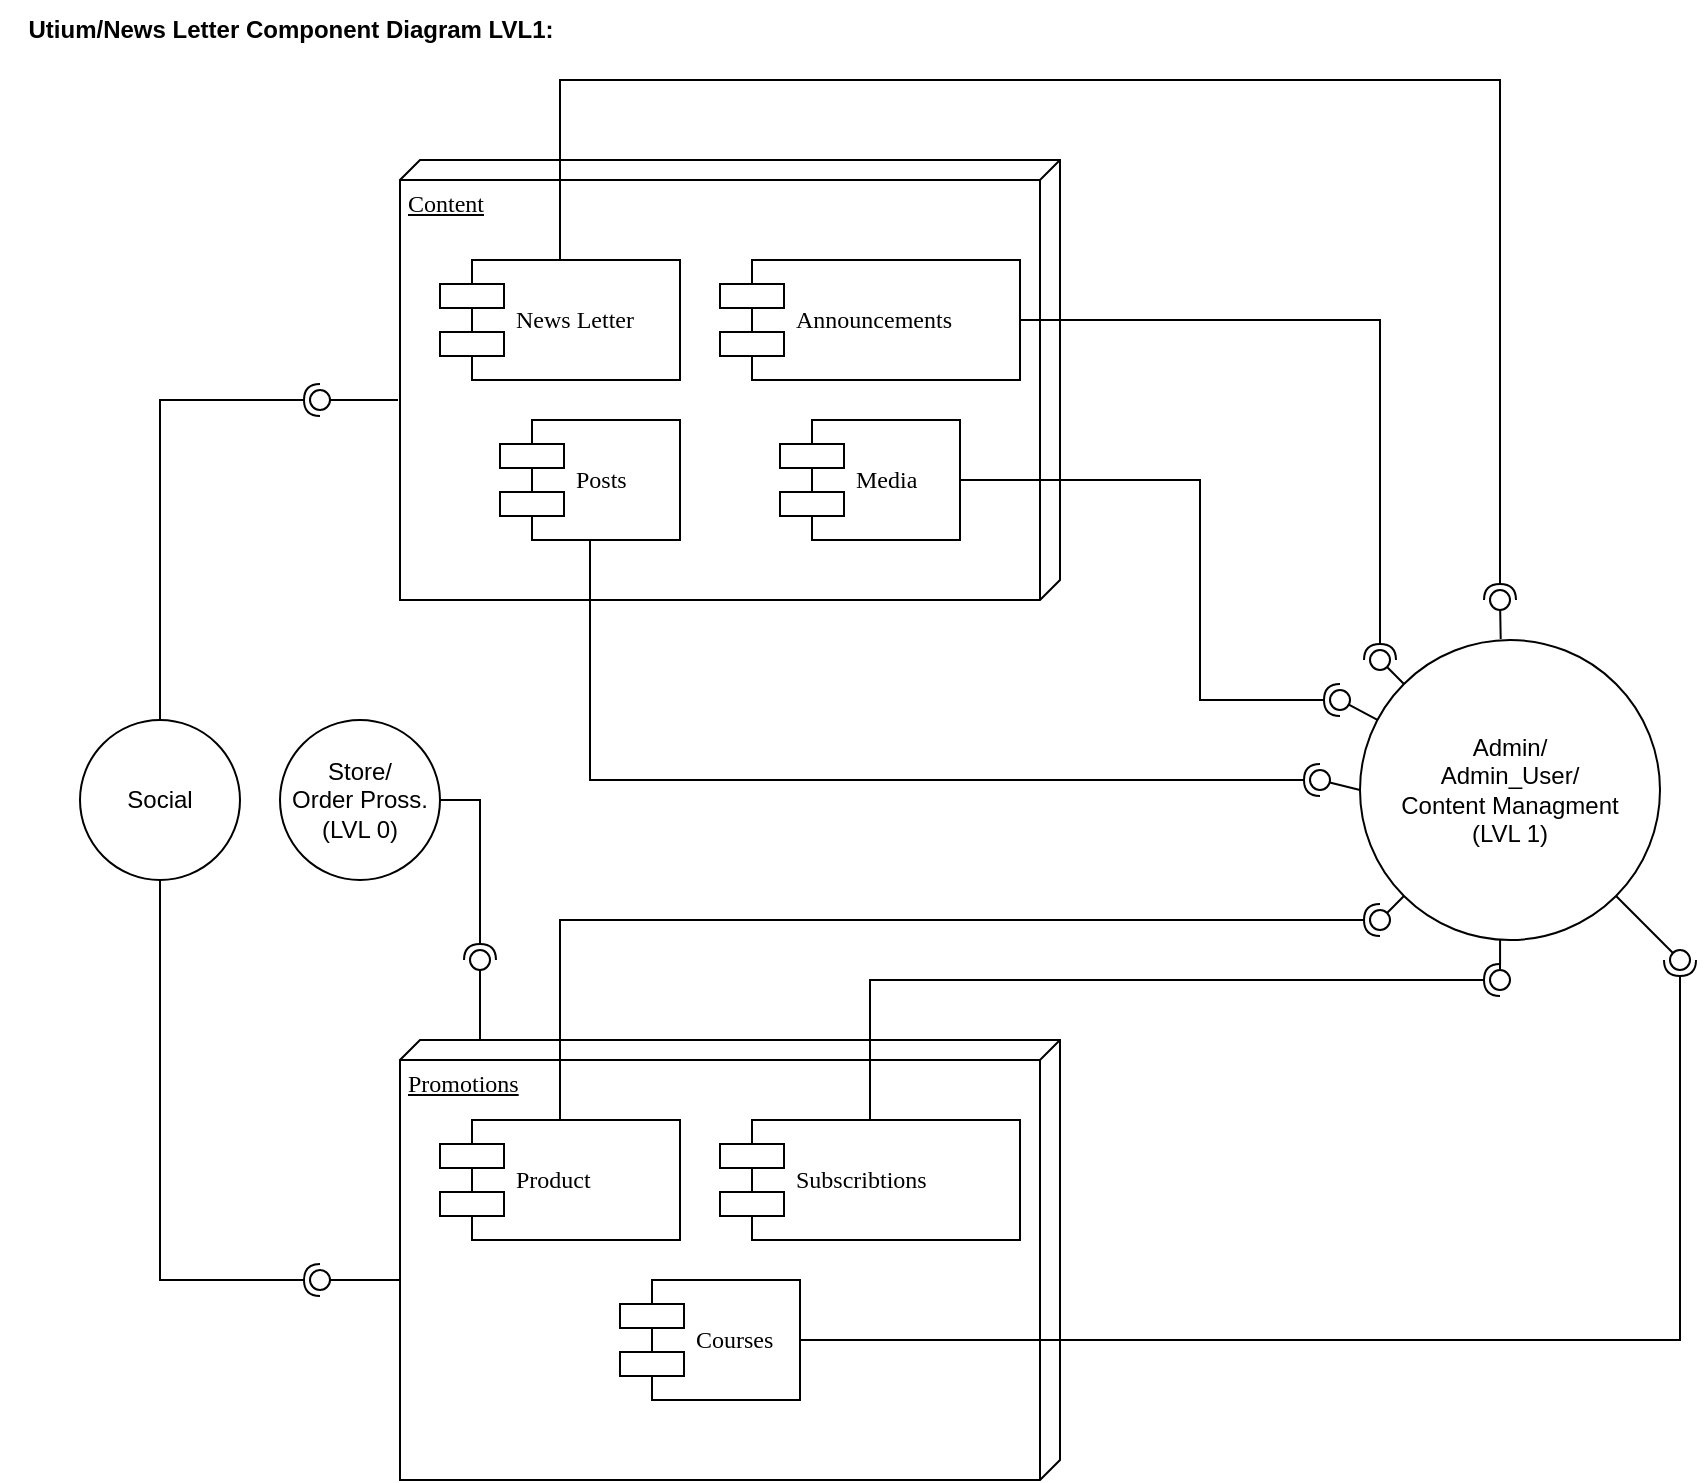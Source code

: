 <mxfile version="26.1.1">
  <diagram name="Page-1" id="5f0bae14-7c28-e335-631c-24af17079c00">
    <mxGraphModel dx="1354" dy="664" grid="1" gridSize="10" guides="1" tooltips="1" connect="1" arrows="1" fold="1" page="1" pageScale="1" pageWidth="1100" pageHeight="850" background="none" math="0" shadow="0">
      <root>
        <mxCell id="0" />
        <mxCell id="1" parent="0" />
        <mxCell id="39150e848f15840c-1" value="Content" style="verticalAlign=top;align=left;spacingTop=8;spacingLeft=2;spacingRight=12;shape=cube;size=10;direction=south;fontStyle=4;html=1;rounded=0;shadow=0;comic=0;labelBackgroundColor=none;strokeWidth=1;fontFamily=Verdana;fontSize=12" parent="1" vertex="1">
          <mxGeometry x="200" y="80" width="330" height="220" as="geometry" />
        </mxCell>
        <mxCell id="39150e848f15840c-5" value="News Letter" style="shape=component;align=left;spacingLeft=36;rounded=0;shadow=0;comic=0;labelBackgroundColor=none;strokeWidth=1;fontFamily=Verdana;fontSize=12;html=1;" parent="1" vertex="1">
          <mxGeometry x="220" y="130" width="120" height="60" as="geometry" />
        </mxCell>
        <mxCell id="XGLAdFd7fWtp1ZeoN7-8-1" value="&lt;b&gt;Utium/News Letter Component Diagram LVL1:&lt;/b&gt;" style="text;html=1;align=center;verticalAlign=middle;resizable=0;points=[];autosize=1;strokeColor=none;fillColor=none;" vertex="1" parent="1">
          <mxGeometry width="290" height="30" as="geometry" />
        </mxCell>
        <mxCell id="XGLAdFd7fWtp1ZeoN7-8-2" value="Announcements" style="shape=component;align=left;spacingLeft=36;rounded=0;shadow=0;comic=0;labelBackgroundColor=none;strokeWidth=1;fontFamily=Verdana;fontSize=12;html=1;" vertex="1" parent="1">
          <mxGeometry x="360" y="130" width="150" height="60" as="geometry" />
        </mxCell>
        <mxCell id="XGLAdFd7fWtp1ZeoN7-8-3" value="Posts" style="shape=component;align=left;spacingLeft=36;rounded=0;shadow=0;comic=0;labelBackgroundColor=none;strokeWidth=1;fontFamily=Verdana;fontSize=12;html=1;" vertex="1" parent="1">
          <mxGeometry x="250" y="210" width="90" height="60" as="geometry" />
        </mxCell>
        <mxCell id="XGLAdFd7fWtp1ZeoN7-8-4" value="Media" style="shape=component;align=left;spacingLeft=36;rounded=0;shadow=0;comic=0;labelBackgroundColor=none;strokeWidth=1;fontFamily=Verdana;fontSize=12;html=1;" vertex="1" parent="1">
          <mxGeometry x="390" y="210" width="90" height="60" as="geometry" />
        </mxCell>
        <mxCell id="XGLAdFd7fWtp1ZeoN7-8-5" value="Promotions" style="verticalAlign=top;align=left;spacingTop=8;spacingLeft=2;spacingRight=12;shape=cube;size=10;direction=south;fontStyle=4;html=1;rounded=0;shadow=0;comic=0;labelBackgroundColor=none;strokeWidth=1;fontFamily=Verdana;fontSize=12" vertex="1" parent="1">
          <mxGeometry x="200" y="520" width="330" height="220" as="geometry" />
        </mxCell>
        <mxCell id="XGLAdFd7fWtp1ZeoN7-8-6" value="Product" style="shape=component;align=left;spacingLeft=36;rounded=0;shadow=0;comic=0;labelBackgroundColor=none;strokeWidth=1;fontFamily=Verdana;fontSize=12;html=1;" vertex="1" parent="1">
          <mxGeometry x="220" y="560" width="120" height="60" as="geometry" />
        </mxCell>
        <mxCell id="XGLAdFd7fWtp1ZeoN7-8-7" value="Subscribtions" style="shape=component;align=left;spacingLeft=36;rounded=0;shadow=0;comic=0;labelBackgroundColor=none;strokeWidth=1;fontFamily=Verdana;fontSize=12;html=1;" vertex="1" parent="1">
          <mxGeometry x="360" y="560" width="150" height="60" as="geometry" />
        </mxCell>
        <mxCell id="XGLAdFd7fWtp1ZeoN7-8-8" value="Courses" style="shape=component;align=left;spacingLeft=36;rounded=0;shadow=0;comic=0;labelBackgroundColor=none;strokeWidth=1;fontFamily=Verdana;fontSize=12;html=1;" vertex="1" parent="1">
          <mxGeometry x="310" y="640" width="90" height="60" as="geometry" />
        </mxCell>
        <mxCell id="XGLAdFd7fWtp1ZeoN7-8-10" value="Admin/&lt;div&gt;Admin_User/&lt;/div&gt;&lt;div&gt;Content Managment&lt;/div&gt;&lt;div&gt;(LVL 1)&lt;/div&gt;" style="ellipse;whiteSpace=wrap;html=1;aspect=fixed;" vertex="1" parent="1">
          <mxGeometry x="680" y="320" width="150" height="150" as="geometry" />
        </mxCell>
        <mxCell id="XGLAdFd7fWtp1ZeoN7-8-11" value="" style="rounded=0;orthogonalLoop=1;jettySize=auto;html=1;endArrow=halfCircle;endFill=0;endSize=6;strokeWidth=1;sketch=0;exitX=1;exitY=0.5;exitDx=0;exitDy=0;" edge="1" parent="1" source="XGLAdFd7fWtp1ZeoN7-8-2">
          <mxGeometry relative="1" as="geometry">
            <mxPoint x="660" y="345" as="sourcePoint" />
            <mxPoint x="690" y="330" as="targetPoint" />
            <Array as="points">
              <mxPoint x="690" y="160" />
            </Array>
          </mxGeometry>
        </mxCell>
        <mxCell id="XGLAdFd7fWtp1ZeoN7-8-12" value="" style="rounded=0;orthogonalLoop=1;jettySize=auto;html=1;endArrow=oval;endFill=0;sketch=0;sourcePerimeterSpacing=0;targetPerimeterSpacing=0;endSize=10;exitX=0;exitY=0;exitDx=0;exitDy=0;" edge="1" parent="1" source="XGLAdFd7fWtp1ZeoN7-8-10">
          <mxGeometry relative="1" as="geometry">
            <mxPoint x="620" y="345" as="sourcePoint" />
            <mxPoint x="690" y="330" as="targetPoint" />
          </mxGeometry>
        </mxCell>
        <mxCell id="XGLAdFd7fWtp1ZeoN7-8-13" value="" style="ellipse;whiteSpace=wrap;html=1;align=center;aspect=fixed;fillColor=none;strokeColor=none;resizable=0;perimeter=centerPerimeter;rotatable=0;allowArrows=0;points=[];outlineConnect=1;" vertex="1" parent="1">
          <mxGeometry x="635" y="340" width="10" height="10" as="geometry" />
        </mxCell>
        <mxCell id="XGLAdFd7fWtp1ZeoN7-8-14" value="" style="rounded=0;orthogonalLoop=1;jettySize=auto;html=1;endArrow=halfCircle;endFill=0;endSize=6;strokeWidth=1;sketch=0;exitX=1;exitY=0.5;exitDx=0;exitDy=0;" edge="1" parent="1" source="XGLAdFd7fWtp1ZeoN7-8-4">
          <mxGeometry relative="1" as="geometry">
            <mxPoint x="610" y="310" as="sourcePoint" />
            <mxPoint x="670" y="350" as="targetPoint" />
            <Array as="points">
              <mxPoint x="600" y="240" />
              <mxPoint x="600" y="350" />
            </Array>
          </mxGeometry>
        </mxCell>
        <mxCell id="XGLAdFd7fWtp1ZeoN7-8-15" value="" style="rounded=0;orthogonalLoop=1;jettySize=auto;html=1;endArrow=oval;endFill=0;sketch=0;sourcePerimeterSpacing=0;targetPerimeterSpacing=0;endSize=10;" edge="1" parent="1" source="XGLAdFd7fWtp1ZeoN7-8-10">
          <mxGeometry relative="1" as="geometry">
            <mxPoint x="620" y="345" as="sourcePoint" />
            <mxPoint x="670" y="350" as="targetPoint" />
          </mxGeometry>
        </mxCell>
        <mxCell id="XGLAdFd7fWtp1ZeoN7-8-16" value="" style="ellipse;whiteSpace=wrap;html=1;align=center;aspect=fixed;fillColor=none;strokeColor=none;resizable=0;perimeter=centerPerimeter;rotatable=0;allowArrows=0;points=[];outlineConnect=1;" vertex="1" parent="1">
          <mxGeometry x="635" y="340" width="10" height="10" as="geometry" />
        </mxCell>
        <mxCell id="XGLAdFd7fWtp1ZeoN7-8-17" value="" style="rounded=0;orthogonalLoop=1;jettySize=auto;html=1;endArrow=halfCircle;endFill=0;endSize=6;strokeWidth=1;sketch=0;exitX=0.5;exitY=1;exitDx=0;exitDy=0;" edge="1" parent="1" source="XGLAdFd7fWtp1ZeoN7-8-3">
          <mxGeometry relative="1" as="geometry">
            <mxPoint x="660" y="345" as="sourcePoint" />
            <mxPoint x="660" y="390" as="targetPoint" />
            <Array as="points">
              <mxPoint x="295" y="390" />
            </Array>
          </mxGeometry>
        </mxCell>
        <mxCell id="XGLAdFd7fWtp1ZeoN7-8-18" value="" style="rounded=0;orthogonalLoop=1;jettySize=auto;html=1;endArrow=oval;endFill=0;sketch=0;sourcePerimeterSpacing=0;targetPerimeterSpacing=0;endSize=10;exitX=0;exitY=0.5;exitDx=0;exitDy=0;" edge="1" parent="1" source="XGLAdFd7fWtp1ZeoN7-8-10">
          <mxGeometry relative="1" as="geometry">
            <mxPoint x="620" y="345" as="sourcePoint" />
            <mxPoint x="660" y="390" as="targetPoint" />
          </mxGeometry>
        </mxCell>
        <mxCell id="XGLAdFd7fWtp1ZeoN7-8-19" value="" style="ellipse;whiteSpace=wrap;html=1;align=center;aspect=fixed;fillColor=none;strokeColor=none;resizable=0;perimeter=centerPerimeter;rotatable=0;allowArrows=0;points=[];outlineConnect=1;" vertex="1" parent="1">
          <mxGeometry x="635" y="340" width="10" height="10" as="geometry" />
        </mxCell>
        <mxCell id="XGLAdFd7fWtp1ZeoN7-8-20" value="" style="rounded=0;orthogonalLoop=1;jettySize=auto;html=1;endArrow=halfCircle;endFill=0;endSize=6;strokeWidth=1;sketch=0;exitX=0.5;exitY=0;exitDx=0;exitDy=0;" edge="1" parent="1" source="39150e848f15840c-5">
          <mxGeometry relative="1" as="geometry">
            <mxPoint x="660" y="345" as="sourcePoint" />
            <mxPoint x="750" y="300" as="targetPoint" />
            <Array as="points">
              <mxPoint x="280" y="40" />
              <mxPoint x="750" y="40" />
            </Array>
          </mxGeometry>
        </mxCell>
        <mxCell id="XGLAdFd7fWtp1ZeoN7-8-21" value="" style="rounded=0;orthogonalLoop=1;jettySize=auto;html=1;endArrow=oval;endFill=0;sketch=0;sourcePerimeterSpacing=0;targetPerimeterSpacing=0;endSize=10;exitX=0.469;exitY=-0.003;exitDx=0;exitDy=0;exitPerimeter=0;" edge="1" parent="1" source="XGLAdFd7fWtp1ZeoN7-8-10">
          <mxGeometry relative="1" as="geometry">
            <mxPoint x="620" y="345" as="sourcePoint" />
            <mxPoint x="750" y="300" as="targetPoint" />
          </mxGeometry>
        </mxCell>
        <mxCell id="XGLAdFd7fWtp1ZeoN7-8-22" value="" style="ellipse;whiteSpace=wrap;html=1;align=center;aspect=fixed;fillColor=none;strokeColor=none;resizable=0;perimeter=centerPerimeter;rotatable=0;allowArrows=0;points=[];outlineConnect=1;" vertex="1" parent="1">
          <mxGeometry x="635" y="340" width="10" height="10" as="geometry" />
        </mxCell>
        <mxCell id="XGLAdFd7fWtp1ZeoN7-8-23" value="Social" style="ellipse;whiteSpace=wrap;html=1;aspect=fixed;" vertex="1" parent="1">
          <mxGeometry x="40" y="360" width="80" height="80" as="geometry" />
        </mxCell>
        <mxCell id="XGLAdFd7fWtp1ZeoN7-8-24" value="" style="rounded=0;orthogonalLoop=1;jettySize=auto;html=1;endArrow=halfCircle;endFill=0;endSize=6;strokeWidth=1;sketch=0;exitX=0.5;exitY=0;exitDx=0;exitDy=0;" edge="1" parent="1" source="XGLAdFd7fWtp1ZeoN7-8-23">
          <mxGeometry relative="1" as="geometry">
            <mxPoint x="660" y="345" as="sourcePoint" />
            <mxPoint x="160" y="200" as="targetPoint" />
            <Array as="points">
              <mxPoint x="80" y="200" />
            </Array>
          </mxGeometry>
        </mxCell>
        <mxCell id="XGLAdFd7fWtp1ZeoN7-8-25" value="" style="rounded=0;orthogonalLoop=1;jettySize=auto;html=1;endArrow=oval;endFill=0;sketch=0;sourcePerimeterSpacing=0;targetPerimeterSpacing=0;endSize=10;" edge="1" parent="1">
          <mxGeometry relative="1" as="geometry">
            <mxPoint x="199" y="200" as="sourcePoint" />
            <mxPoint x="160" y="200" as="targetPoint" />
          </mxGeometry>
        </mxCell>
        <mxCell id="XGLAdFd7fWtp1ZeoN7-8-26" value="" style="ellipse;whiteSpace=wrap;html=1;align=center;aspect=fixed;fillColor=none;strokeColor=none;resizable=0;perimeter=centerPerimeter;rotatable=0;allowArrows=0;points=[];outlineConnect=1;" vertex="1" parent="1">
          <mxGeometry x="635" y="340" width="10" height="10" as="geometry" />
        </mxCell>
        <mxCell id="XGLAdFd7fWtp1ZeoN7-8-27" value="" style="rounded=0;orthogonalLoop=1;jettySize=auto;html=1;endArrow=halfCircle;endFill=0;endSize=6;strokeWidth=1;sketch=0;exitX=0.5;exitY=1;exitDx=0;exitDy=0;" edge="1" parent="1" source="XGLAdFd7fWtp1ZeoN7-8-23">
          <mxGeometry relative="1" as="geometry">
            <mxPoint x="450" y="475" as="sourcePoint" />
            <mxPoint x="160" y="640" as="targetPoint" />
            <Array as="points">
              <mxPoint x="80" y="640" />
            </Array>
          </mxGeometry>
        </mxCell>
        <mxCell id="XGLAdFd7fWtp1ZeoN7-8-28" value="" style="rounded=0;orthogonalLoop=1;jettySize=auto;html=1;endArrow=oval;endFill=0;sketch=0;sourcePerimeterSpacing=0;targetPerimeterSpacing=0;endSize=10;" edge="1" parent="1">
          <mxGeometry relative="1" as="geometry">
            <mxPoint x="200" y="640" as="sourcePoint" />
            <mxPoint x="160" y="640" as="targetPoint" />
          </mxGeometry>
        </mxCell>
        <mxCell id="XGLAdFd7fWtp1ZeoN7-8-29" value="" style="ellipse;whiteSpace=wrap;html=1;align=center;aspect=fixed;fillColor=none;strokeColor=none;resizable=0;perimeter=centerPerimeter;rotatable=0;allowArrows=0;points=[];outlineConnect=1;" vertex="1" parent="1">
          <mxGeometry x="425" y="470" width="10" height="10" as="geometry" />
        </mxCell>
        <mxCell id="XGLAdFd7fWtp1ZeoN7-8-30" value="" style="rounded=0;orthogonalLoop=1;jettySize=auto;html=1;endArrow=halfCircle;endFill=0;endSize=6;strokeWidth=1;sketch=0;exitX=0.5;exitY=0;exitDx=0;exitDy=0;" edge="1" parent="1" source="XGLAdFd7fWtp1ZeoN7-8-6">
          <mxGeometry relative="1" as="geometry">
            <mxPoint x="440" y="465" as="sourcePoint" />
            <mxPoint x="690" y="460" as="targetPoint" />
            <Array as="points">
              <mxPoint x="280" y="460" />
            </Array>
          </mxGeometry>
        </mxCell>
        <mxCell id="XGLAdFd7fWtp1ZeoN7-8-31" value="" style="rounded=0;orthogonalLoop=1;jettySize=auto;html=1;endArrow=oval;endFill=0;sketch=0;sourcePerimeterSpacing=0;targetPerimeterSpacing=0;endSize=10;exitX=0;exitY=1;exitDx=0;exitDy=0;" edge="1" parent="1" source="XGLAdFd7fWtp1ZeoN7-8-10">
          <mxGeometry relative="1" as="geometry">
            <mxPoint x="400" y="465" as="sourcePoint" />
            <mxPoint x="690" y="460" as="targetPoint" />
          </mxGeometry>
        </mxCell>
        <mxCell id="XGLAdFd7fWtp1ZeoN7-8-32" value="" style="ellipse;whiteSpace=wrap;html=1;align=center;aspect=fixed;fillColor=none;strokeColor=none;resizable=0;perimeter=centerPerimeter;rotatable=0;allowArrows=0;points=[];outlineConnect=1;" vertex="1" parent="1">
          <mxGeometry x="415" y="460" width="10" height="10" as="geometry" />
        </mxCell>
        <mxCell id="XGLAdFd7fWtp1ZeoN7-8-33" value="" style="rounded=0;orthogonalLoop=1;jettySize=auto;html=1;endArrow=halfCircle;endFill=0;endSize=6;strokeWidth=1;sketch=0;exitX=0.5;exitY=0;exitDx=0;exitDy=0;" edge="1" parent="1" source="XGLAdFd7fWtp1ZeoN7-8-7">
          <mxGeometry relative="1" as="geometry">
            <mxPoint x="440" y="465" as="sourcePoint" />
            <mxPoint x="750" y="490" as="targetPoint" />
            <Array as="points">
              <mxPoint x="435" y="490" />
            </Array>
          </mxGeometry>
        </mxCell>
        <mxCell id="XGLAdFd7fWtp1ZeoN7-8-34" value="" style="rounded=0;orthogonalLoop=1;jettySize=auto;html=1;endArrow=oval;endFill=0;sketch=0;sourcePerimeterSpacing=0;targetPerimeterSpacing=0;endSize=10;exitX=0.467;exitY=1;exitDx=0;exitDy=0;exitPerimeter=0;" edge="1" parent="1" source="XGLAdFd7fWtp1ZeoN7-8-10">
          <mxGeometry relative="1" as="geometry">
            <mxPoint x="400" y="465" as="sourcePoint" />
            <mxPoint x="750" y="490" as="targetPoint" />
          </mxGeometry>
        </mxCell>
        <mxCell id="XGLAdFd7fWtp1ZeoN7-8-35" value="" style="ellipse;whiteSpace=wrap;html=1;align=center;aspect=fixed;fillColor=none;strokeColor=none;resizable=0;perimeter=centerPerimeter;rotatable=0;allowArrows=0;points=[];outlineConnect=1;" vertex="1" parent="1">
          <mxGeometry x="415" y="460" width="10" height="10" as="geometry" />
        </mxCell>
        <mxCell id="XGLAdFd7fWtp1ZeoN7-8-36" value="" style="rounded=0;orthogonalLoop=1;jettySize=auto;html=1;endArrow=halfCircle;endFill=0;endSize=6;strokeWidth=1;sketch=0;exitX=1;exitY=0.5;exitDx=0;exitDy=0;" edge="1" parent="1" source="XGLAdFd7fWtp1ZeoN7-8-8">
          <mxGeometry relative="1" as="geometry">
            <mxPoint x="440" y="465" as="sourcePoint" />
            <mxPoint x="840" y="480" as="targetPoint" />
            <Array as="points">
              <mxPoint x="840" y="670" />
            </Array>
          </mxGeometry>
        </mxCell>
        <mxCell id="XGLAdFd7fWtp1ZeoN7-8-37" value="" style="rounded=0;orthogonalLoop=1;jettySize=auto;html=1;endArrow=oval;endFill=0;sketch=0;sourcePerimeterSpacing=0;targetPerimeterSpacing=0;endSize=10;exitX=1;exitY=1;exitDx=0;exitDy=0;" edge="1" parent="1" source="XGLAdFd7fWtp1ZeoN7-8-10">
          <mxGeometry relative="1" as="geometry">
            <mxPoint x="400" y="465" as="sourcePoint" />
            <mxPoint x="840" y="480" as="targetPoint" />
          </mxGeometry>
        </mxCell>
        <mxCell id="XGLAdFd7fWtp1ZeoN7-8-38" value="" style="ellipse;whiteSpace=wrap;html=1;align=center;aspect=fixed;fillColor=none;strokeColor=none;resizable=0;perimeter=centerPerimeter;rotatable=0;allowArrows=0;points=[];outlineConnect=1;" vertex="1" parent="1">
          <mxGeometry x="415" y="460" width="10" height="10" as="geometry" />
        </mxCell>
        <mxCell id="XGLAdFd7fWtp1ZeoN7-8-39" value="Store/&lt;div&gt;Order Pross.&lt;/div&gt;&lt;div&gt;(LVL 0)&lt;/div&gt;" style="ellipse;whiteSpace=wrap;html=1;aspect=fixed;" vertex="1" parent="1">
          <mxGeometry x="140" y="360" width="80" height="80" as="geometry" />
        </mxCell>
        <mxCell id="XGLAdFd7fWtp1ZeoN7-8-40" value="" style="rounded=0;orthogonalLoop=1;jettySize=auto;html=1;endArrow=halfCircle;endFill=0;endSize=6;strokeWidth=1;sketch=0;exitX=1;exitY=0.5;exitDx=0;exitDy=0;" edge="1" parent="1" source="XGLAdFd7fWtp1ZeoN7-8-39">
          <mxGeometry relative="1" as="geometry">
            <mxPoint x="440" y="465" as="sourcePoint" />
            <mxPoint x="240" y="480" as="targetPoint" />
            <Array as="points">
              <mxPoint x="240" y="400" />
            </Array>
          </mxGeometry>
        </mxCell>
        <mxCell id="XGLAdFd7fWtp1ZeoN7-8-41" value="" style="rounded=0;orthogonalLoop=1;jettySize=auto;html=1;endArrow=oval;endFill=0;sketch=0;sourcePerimeterSpacing=0;targetPerimeterSpacing=0;endSize=10;" edge="1" parent="1">
          <mxGeometry relative="1" as="geometry">
            <mxPoint x="240" y="520" as="sourcePoint" />
            <mxPoint x="240" y="480" as="targetPoint" />
          </mxGeometry>
        </mxCell>
        <mxCell id="XGLAdFd7fWtp1ZeoN7-8-42" value="" style="ellipse;whiteSpace=wrap;html=1;align=center;aspect=fixed;fillColor=none;strokeColor=none;resizable=0;perimeter=centerPerimeter;rotatable=0;allowArrows=0;points=[];outlineConnect=1;" vertex="1" parent="1">
          <mxGeometry x="415" y="460" width="10" height="10" as="geometry" />
        </mxCell>
      </root>
    </mxGraphModel>
  </diagram>
</mxfile>
